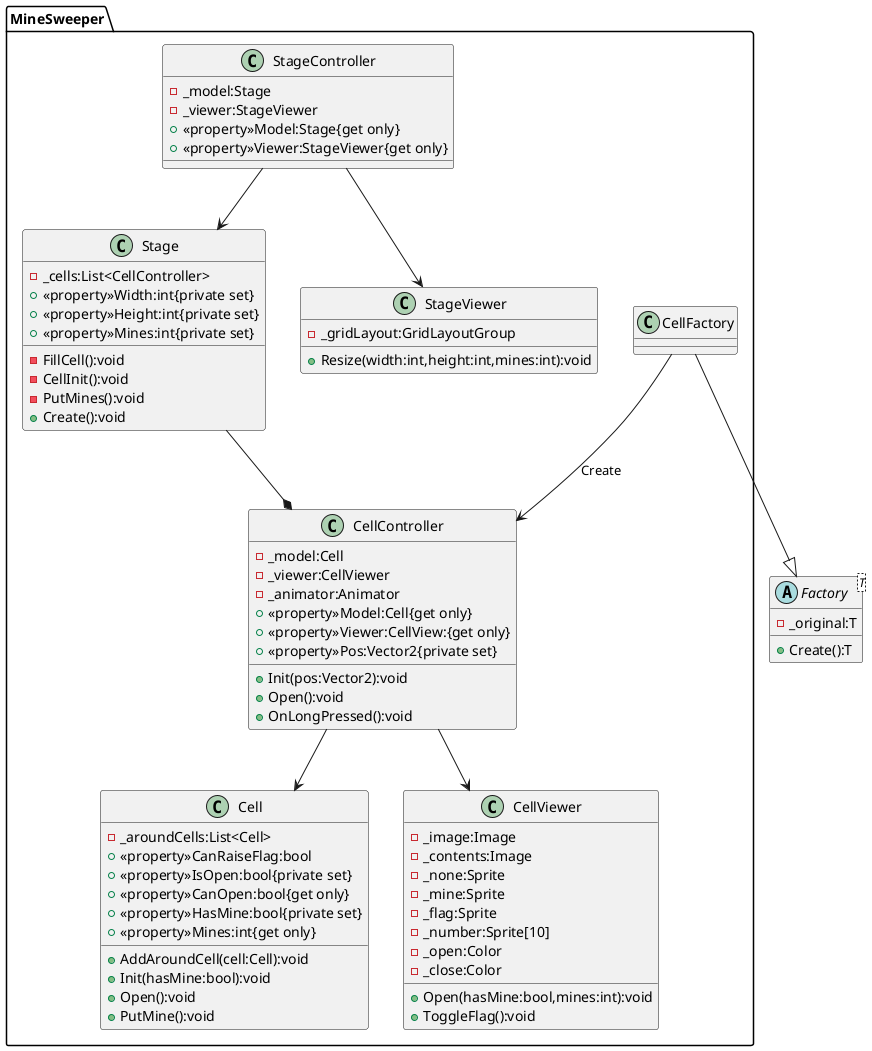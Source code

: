 @startuml MineSweeper

package MineSweeper
{
    class Cell
    {
        -_aroundCells:List<Cell>
        +<<property>>CanRaiseFlag:bool
        +<<property>>IsOpen:bool{private set}
        +<<property>>CanOpen:bool{get only}
        +<<property>>HasMine:bool{private set}
        +<<property>>Mines:int{get only}
        +AddAroundCell(cell:Cell):void
        +Init(hasMine:bool):void
        +Open():void
        +PutMine():void
    }
    class CellViewer
    {
        -_image:Image
        -_contents:Image
        -_none:Sprite
        -_mine:Sprite
        -_flag:Sprite
        -_number:Sprite[10]
        -_open:Color
        -_close:Color
        +Open(hasMine:bool,mines:int):void
        +ToggleFlag():void
    }
    class CellController
    {
        -_model:Cell
        -_viewer:CellViewer
        -_animator:Animator
        +<<property>>Model:Cell{get only}
        +<<property>>Viewer:CellView:{get only}
        +<<property>>Pos:Vector2{private set}
        +Init(pos:Vector2):void
        +Open():void
        +OnLongPressed():void
    }
    class CellFactory
    class Stage
    {
        -_cells:List<CellController>
        +<<property>>Width:int{private set}
        +<<property>>Height:int{private set}
        +<<property>>Mines:int{private set}
        -FillCell():void
        -CellInit():void
        -PutMines():void
        +Create():void
    }
    class StageViewer
    {
        -_gridLayout:GridLayoutGroup
        +Resize(width:int,height:int,mines:int):void
    }
    class StageController
    {
        -_model:Stage
        -_viewer:StageViewer
        +<<property>>Model:Stage{get only}
        +<<property>>Viewer:StageViewer{get only}
    }
}

abstract Factory<T>
{
    -_original:T
    +Create():T
}

CellFactory --|> Factory
CellFactory --> CellController : Create
CellController --> Cell
CellController --> CellViewer
Stage --* CellController
StageController --> Stage
StageController --> StageViewer

@enduml